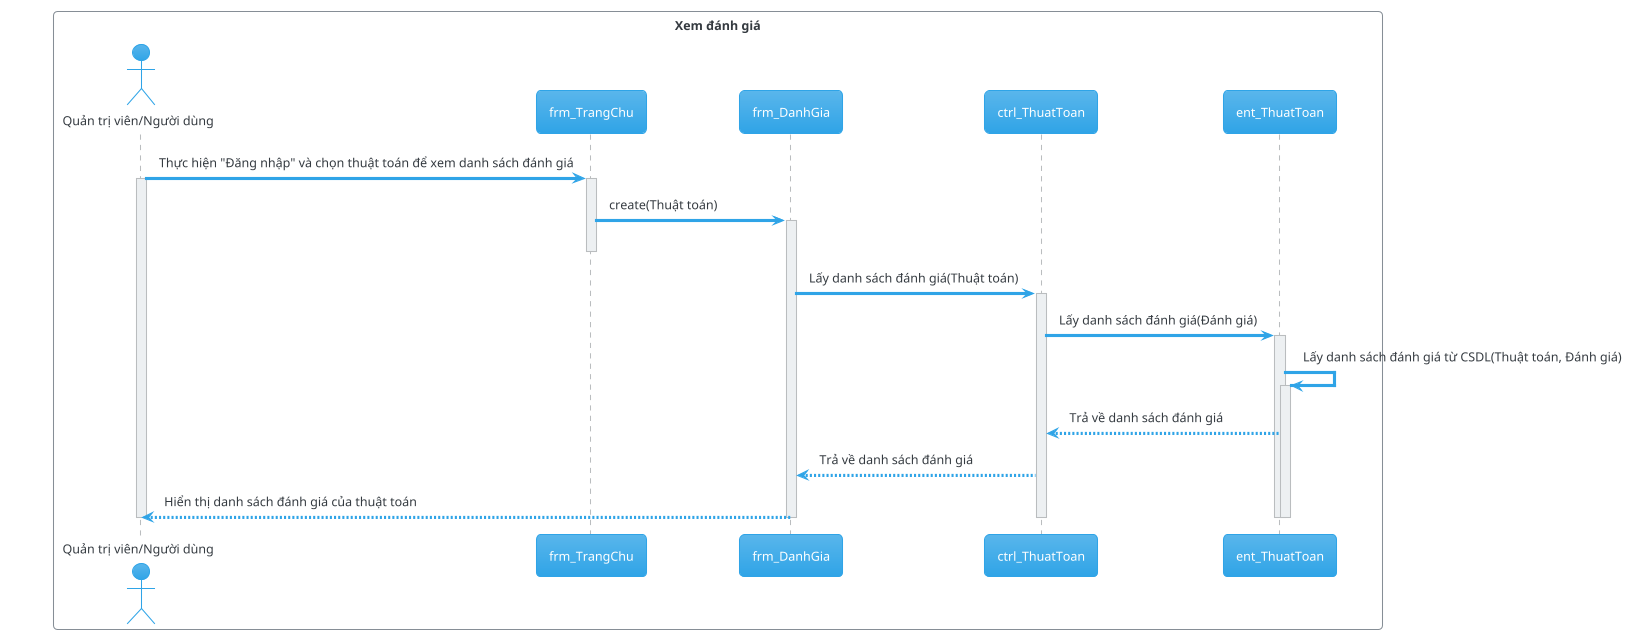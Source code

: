 @startuml

!theme cerulean

skinparam backgroundColor #FFFFFF

box "Xem đánh giá" #White
	actor "Quản trị viên/Người dùng" as user
	participant frm_TrangChu as homepage
	participant frm_DanhGia as rate
	participant ctrl_ThuatToan as ctrl_algorithm
	participant ent_ThuatToan as ent_algorithm

	user -> homepage: Thực hiện "Đăng nhập" và chọn thuật toán để xem danh sách đánh giá

	activate homepage

	activate user

	homepage -> rate: create(Thuật toán)
	
	activate rate

	deactivate homepage

	rate -> ctrl_algorithm: Lấy danh sách đánh giá(Thuật toán)

	activate ctrl_algorithm

	ctrl_algorithm -> ent_algorithm: Lấy danh sách đánh giá(Đánh giá)

	activate ent_algorithm

	ent_algorithm -> ent_algorithm: Lấy danh sách đánh giá từ CSDL(Thuật toán, Đánh giá)
	
	activate ent_algorithm

	ent_algorithm --> ctrl_algorithm: Trả về danh sách đánh giá

	ctrl_algorithm --> rate: Trả về danh sách đánh giá

	rate --> user: Hiển thị danh sách đánh giá của thuật toán

	deactivate ent_algorithm

	deactivate ent_algorithm

	deactivate ctrl_algorithm

	deactivate user
	
	deactivate rate

	deactivate homepage
end box

@enduml



